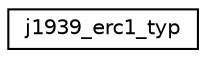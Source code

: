 digraph "Graphical Class Hierarchy"
{
  edge [fontname="Helvetica",fontsize="10",labelfontname="Helvetica",labelfontsize="10"];
  node [fontname="Helvetica",fontsize="10",shape=record];
  rankdir="LR";
  Node0 [label="j1939_erc1_typ",height=0.2,width=0.4,color="black", fillcolor="white", style="filled",URL="$structj1939__erc1__typ.html"];
}
